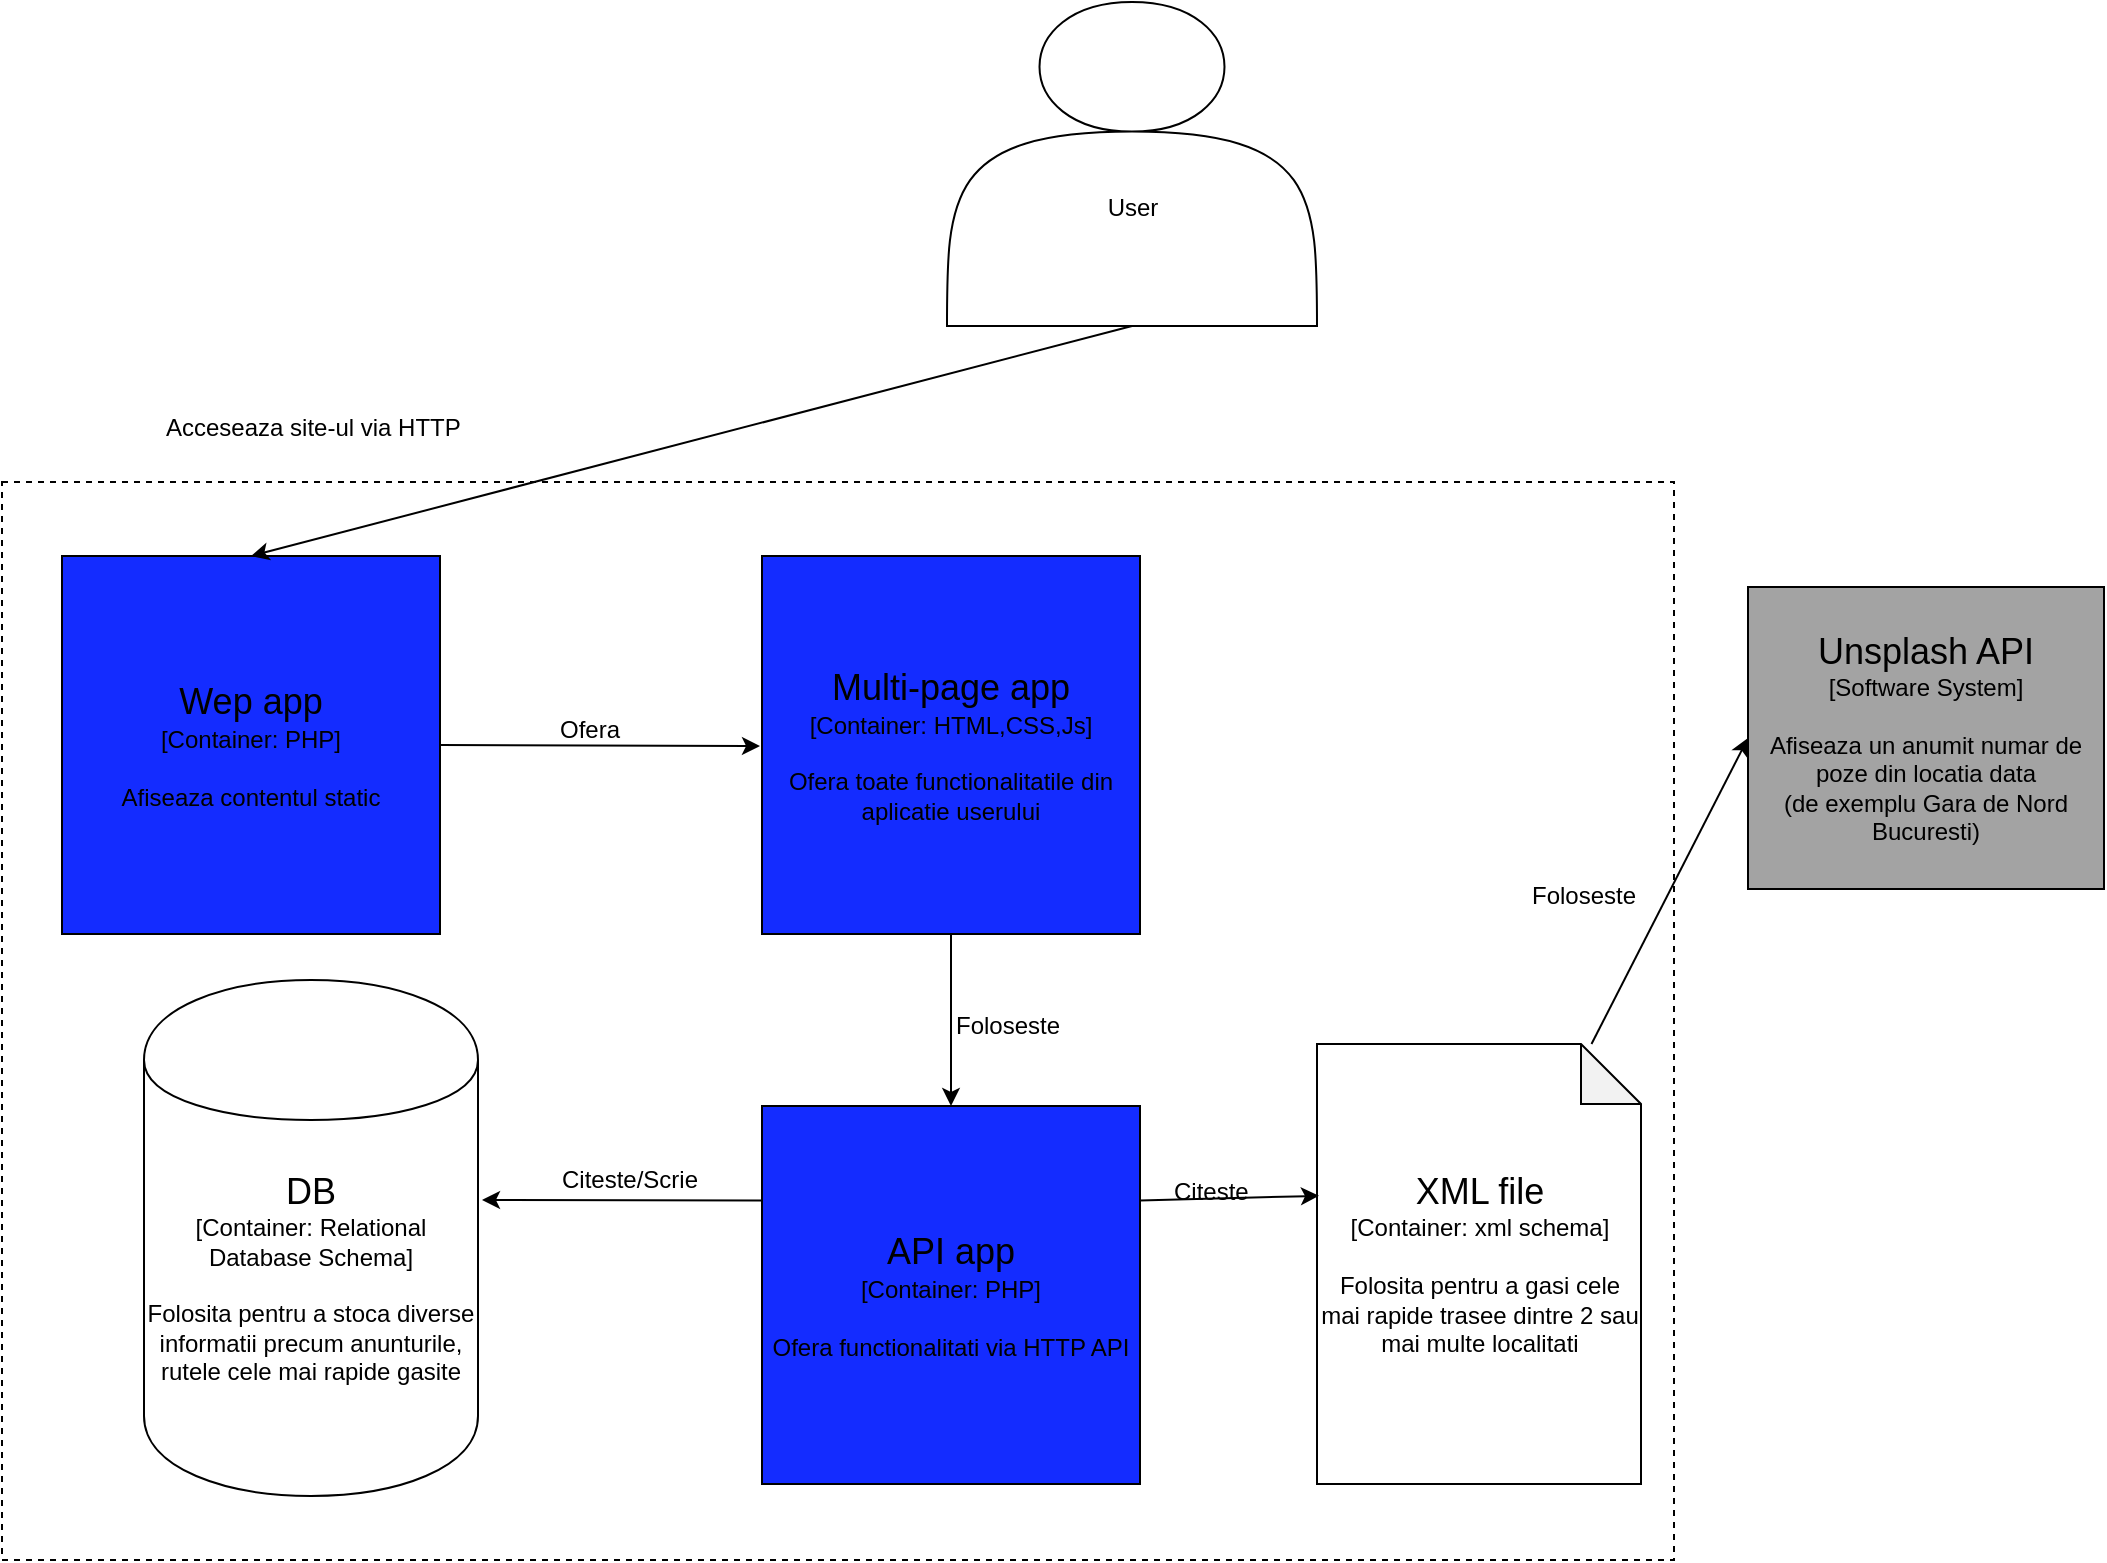 <mxfile version="10.6.3" type="device"><diagram id="Lhn8Y1ogQrBkSAHef2To" name="Page-1"><mxGraphModel dx="1394" dy="793" grid="0" gridSize="10" guides="1" tooltips="1" connect="1" arrows="1" fold="1" page="1" pageScale="1" pageWidth="1169" pageHeight="1654" math="0" shadow="0"><root><mxCell id="0"/><mxCell id="1" parent="0"/><mxCell id="tc4OspmqMZn8hJK_2gBI-18" value="" style="rounded=0;whiteSpace=wrap;html=1;fillColor=#FFFFFF;dashed=1;" vertex="1" parent="1"><mxGeometry x="96" y="283" width="836" height="539" as="geometry"/></mxCell><mxCell id="tc4OspmqMZn8hJK_2gBI-1" value="&lt;div&gt;&lt;br&gt;&lt;/div&gt;&lt;div&gt;&lt;br&gt;&lt;/div&gt;&lt;div&gt;&lt;br&gt;&lt;/div&gt;&lt;div&gt;User&lt;/div&gt;" style="shape=actor;whiteSpace=wrap;html=1;" vertex="1" parent="1"><mxGeometry x="568.5" y="43" width="185" height="162" as="geometry"/></mxCell><mxCell id="tc4OspmqMZn8hJK_2gBI-2" value="&lt;div&gt;&lt;font style=&quot;font-size: 18px&quot;&gt;Wep app&lt;br&gt;&lt;/font&gt;&lt;/div&gt;&lt;div&gt;[Container: PHP]&lt;/div&gt;&lt;div&gt;&lt;br&gt;&lt;/div&gt;&lt;div&gt;Afiseaza contentul static&lt;br&gt;&lt;font style=&quot;font-size: 18px&quot;&gt;&lt;/font&gt;&lt;/div&gt;" style="whiteSpace=wrap;html=1;aspect=fixed;fillColor=#142CFF;" vertex="1" parent="1"><mxGeometry x="126" y="320" width="189" height="189" as="geometry"/></mxCell><mxCell id="tc4OspmqMZn8hJK_2gBI-3" value="" style="endArrow=classic;html=1;exitX=1;exitY=0.5;exitDx=0;exitDy=0;" edge="1" parent="1" source="tc4OspmqMZn8hJK_2gBI-2"><mxGeometry width="50" height="50" relative="1" as="geometry"><mxPoint x="395" y="422" as="sourcePoint"/><mxPoint x="475" y="415" as="targetPoint"/></mxGeometry></mxCell><mxCell id="tc4OspmqMZn8hJK_2gBI-4" value="Ofera" style="text;html=1;resizable=0;points=[];autosize=1;align=left;verticalAlign=top;spacingTop=-4;" vertex="1" parent="1"><mxGeometry x="373" y="397" width="40" height="14" as="geometry"/></mxCell><mxCell id="tc4OspmqMZn8hJK_2gBI-5" value="&lt;div&gt;&lt;font style=&quot;font-size: 18px&quot;&gt;Multi-page app&lt;/font&gt;&lt;/div&gt;&lt;div&gt;[Container: HTML,CSS,Js]&lt;/div&gt;&lt;div&gt;&lt;br&gt;&lt;/div&gt;&lt;div&gt;Ofera toate functionalitatile din aplicatie userului&lt;br&gt;&lt;/div&gt;" style="whiteSpace=wrap;html=1;aspect=fixed;fillColor=#142CFF;" vertex="1" parent="1"><mxGeometry x="476" y="320" width="189" height="189" as="geometry"/></mxCell><mxCell id="tc4OspmqMZn8hJK_2gBI-7" value="&lt;div&gt;&lt;font style=&quot;font-size: 18px&quot;&gt;API app&lt;br&gt;&lt;/font&gt;&lt;/div&gt;&lt;div&gt;[Container: PHP]&lt;/div&gt;&lt;div&gt;&lt;br&gt;&lt;/div&gt;&lt;div&gt;Ofera functionalitati via HTTP API&lt;br&gt;&lt;/div&gt;&lt;font style=&quot;font-size: 18px&quot;&gt;&lt;/font&gt;" style="whiteSpace=wrap;html=1;aspect=fixed;fillColor=#142CFF;" vertex="1" parent="1"><mxGeometry x="476" y="595" width="189" height="189" as="geometry"/></mxCell><mxCell id="tc4OspmqMZn8hJK_2gBI-8" value="" style="endArrow=classic;html=1;exitX=0.5;exitY=1;exitDx=0;exitDy=0;entryX=0.5;entryY=0;entryDx=0;entryDy=0;" edge="1" parent="1" source="tc4OspmqMZn8hJK_2gBI-5" target="tc4OspmqMZn8hJK_2gBI-7"><mxGeometry width="50" height="50" relative="1" as="geometry"><mxPoint x="698" y="568" as="sourcePoint"/><mxPoint x="748" y="518" as="targetPoint"/></mxGeometry></mxCell><mxCell id="tc4OspmqMZn8hJK_2gBI-9" value="Foloseste" style="text;html=1;resizable=0;points=[];autosize=1;align=left;verticalAlign=top;spacingTop=-4;" vertex="1" parent="1"><mxGeometry x="570.5" y="545" width="65" height="14" as="geometry"/></mxCell><mxCell id="tc4OspmqMZn8hJK_2gBI-10" value="" style="endArrow=classic;html=1;exitX=0;exitY=0.25;exitDx=0;exitDy=0;" edge="1" parent="1" source="tc4OspmqMZn8hJK_2gBI-7"><mxGeometry width="50" height="50" relative="1" as="geometry"><mxPoint x="420" y="702" as="sourcePoint"/><mxPoint x="336" y="642" as="targetPoint"/></mxGeometry></mxCell><mxCell id="tc4OspmqMZn8hJK_2gBI-11" value="&lt;div&gt;&lt;font style=&quot;font-size: 18px&quot;&gt;DB&lt;/font&gt;&lt;/div&gt;&lt;div&gt;[Container: Relational Database Schema]&lt;/div&gt;&lt;div&gt;&lt;br&gt;&lt;/div&gt;&lt;div&gt;Folosita pentru a stoca diverse informatii precum anunturile, rutele cele mai rapide gasite&lt;br&gt;&lt;/div&gt;" style="shape=cylinder;whiteSpace=wrap;html=1;boundedLbl=1;backgroundOutline=1;fillColor=#FFFFFF;" vertex="1" parent="1"><mxGeometry x="167" y="532" width="167" height="258" as="geometry"/></mxCell><mxCell id="tc4OspmqMZn8hJK_2gBI-12" value="&lt;div&gt;&lt;font style=&quot;font-size: 18px&quot;&gt;XML file&lt;/font&gt;&lt;/div&gt;&lt;div&gt;[Container: xml schema]&lt;/div&gt;&lt;div&gt;&lt;br&gt;&lt;/div&gt;&lt;div&gt;Folosita pentru a gasi cele mai rapide trasee dintre 2 sau mai multe localitati&lt;br&gt;&lt;/div&gt;" style="shape=note;whiteSpace=wrap;html=1;backgroundOutline=1;darkOpacity=0.05;fillColor=#FFFFFF;" vertex="1" parent="1"><mxGeometry x="753.5" y="564" width="162" height="220" as="geometry"/></mxCell><mxCell id="tc4OspmqMZn8hJK_2gBI-15" value="Citeste/Scrie" style="text;html=1;resizable=0;points=[];autosize=1;align=left;verticalAlign=top;spacingTop=-4;" vertex="1" parent="1"><mxGeometry x="373.5" y="622" width="80" height="14" as="geometry"/></mxCell><mxCell id="tc4OspmqMZn8hJK_2gBI-16" value="" style="endArrow=classic;html=1;exitX=1;exitY=0.25;exitDx=0;exitDy=0;entryX=0.006;entryY=0.345;entryDx=0;entryDy=0;entryPerimeter=0;" edge="1" parent="1" source="tc4OspmqMZn8hJK_2gBI-7" target="tc4OspmqMZn8hJK_2gBI-12"><mxGeometry width="50" height="50" relative="1" as="geometry"><mxPoint x="787" y="535" as="sourcePoint"/><mxPoint x="837" y="485" as="targetPoint"/></mxGeometry></mxCell><mxCell id="tc4OspmqMZn8hJK_2gBI-17" value="Citeste" style="text;html=1;resizable=0;points=[];autosize=1;align=left;verticalAlign=top;spacingTop=-4;" vertex="1" parent="1"><mxGeometry x="680" y="628" width="49" height="14" as="geometry"/></mxCell><mxCell id="tc4OspmqMZn8hJK_2gBI-19" value="" style="endArrow=classic;html=1;exitX=0.5;exitY=1;exitDx=0;exitDy=0;entryX=0.5;entryY=0;entryDx=0;entryDy=0;" edge="1" parent="1" source="tc4OspmqMZn8hJK_2gBI-1" target="tc4OspmqMZn8hJK_2gBI-2"><mxGeometry width="50" height="50" relative="1" as="geometry"><mxPoint x="184" y="251" as="sourcePoint"/><mxPoint x="234" y="201" as="targetPoint"/></mxGeometry></mxCell><mxCell id="tc4OspmqMZn8hJK_2gBI-20" value="Acceseaza site-ul via HTTP" style="text;html=1;resizable=0;points=[];autosize=1;align=left;verticalAlign=top;spacingTop=-4;" vertex="1" parent="1"><mxGeometry x="176" y="246" width="158" height="14" as="geometry"/></mxCell><mxCell id="tc4OspmqMZn8hJK_2gBI-21" value="&lt;div&gt;&lt;font style=&quot;font-size: 18px&quot;&gt;Unsplash API&lt;/font&gt;&lt;/div&gt;&lt;div&gt;[Software System]&lt;/div&gt;&lt;div&gt;&lt;br&gt;&lt;/div&gt;&lt;div&gt;Afiseaza un anumit numar de poze din locatia data &lt;br&gt;&lt;/div&gt;&lt;div&gt;(de exemplu Gara de Nord Bucuresti)&lt;br&gt;&lt;/div&gt;" style="rounded=0;whiteSpace=wrap;html=1;fillColor=#A3A3A3;" vertex="1" parent="1"><mxGeometry x="969" y="335.5" width="178" height="151" as="geometry"/></mxCell><mxCell id="tc4OspmqMZn8hJK_2gBI-22" value="" style="endArrow=classic;html=1;entryX=0;entryY=0.5;entryDx=0;entryDy=0;" edge="1" parent="1" source="tc4OspmqMZn8hJK_2gBI-12" target="tc4OspmqMZn8hJK_2gBI-21"><mxGeometry width="50" height="50" relative="1" as="geometry"><mxPoint x="822" y="476" as="sourcePoint"/><mxPoint x="872" y="426" as="targetPoint"/></mxGeometry></mxCell><mxCell id="tc4OspmqMZn8hJK_2gBI-23" value="Foloseste" style="text;html=1;resizable=0;points=[];autosize=1;align=left;verticalAlign=top;spacingTop=-4;" vertex="1" parent="1"><mxGeometry x="859" y="479.5" width="65" height="14" as="geometry"/></mxCell></root></mxGraphModel></diagram></mxfile>
